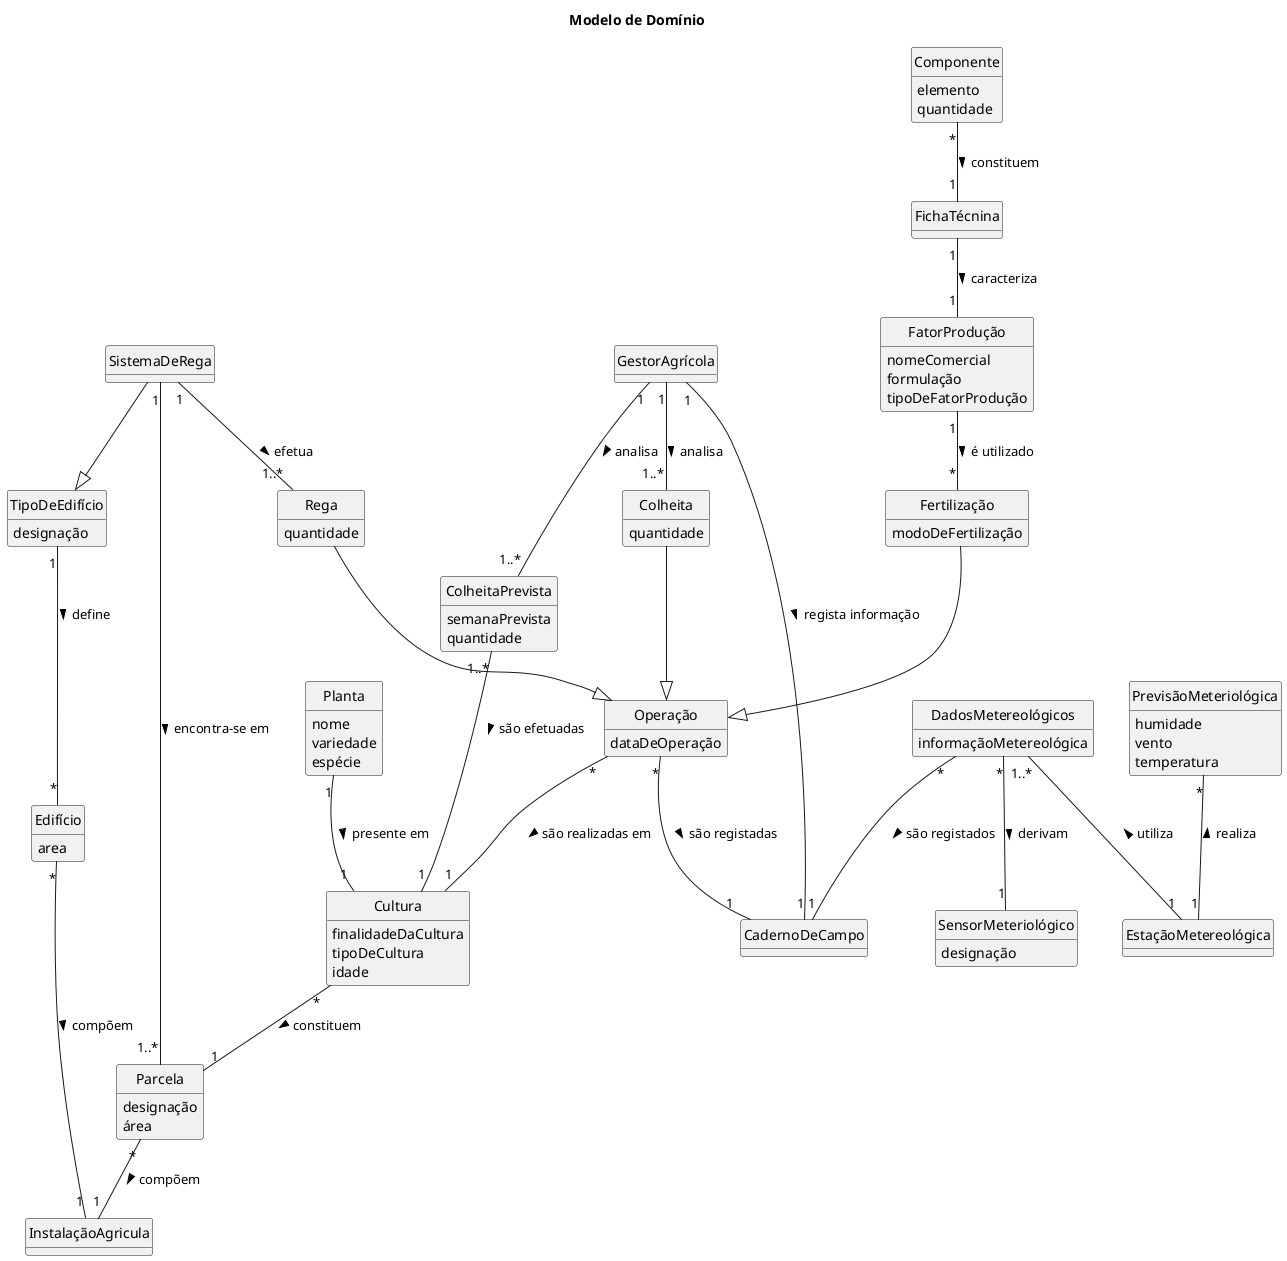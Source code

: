 @startuml
'skinparam linetype ortho
'left to right direction
hide circle
hide methods

title  Modelo de Domínio


class Parcela{
designação
área
}


class Cultura{
finalidadeDaCultura
tipoDeCultura
idade
}

class Planta{
nome
variedade
espécie

}

class FatorProdução{
nomeComercial
formulação
tipoDeFatorProdução
}

class FichaTécnina{}

class Componente{
elemento
quantidade
}

class Colheita{
quantidade
}

class ColheitaPrevista{
semanaPrevista
quantidade
}


class SistemaDeRega{}

class Operação{
dataDeOperação
}

class Fertilização{
modoDeFertilização
}

class Rega{
quantidade
'tipoDeRega
'distribuiçãoDaRega
}

'class Controlador{}

'class PlanoDeRega{
'tempoDeRega
'periodicidade
'}

class EstaçãoMetereológica{}

class SensorMeteriológico{
designação
}

class PrevisãoMeteriológica{
humidade
vento
temperatura
}

class CadernoDeCampo{

}

class DadosMetereológicos{
informaçãoMetereológica
}

class GestorAgrícola{}

class Edifício{
area
}

class InstalaçãoAgricula{
}

class TipoDeEdifício{
designação
}


TipoDeEdifício"1" -- "*"Edifício : define >

Parcela"*" -- "1"InstalaçãoAgricula : compõem >
Edifício"*" -- "1"InstalaçãoAgricula : compõem >

Cultura"*" -- "1"Parcela : constituem >
Planta"1" -- "1"Cultura : presente em >
FatorProdução"1" -- "*"Fertilização : é utilizado  >


FichaTécnina"1" -- "1"FatorProdução : caracteriza >
Componente"*" -- "1"FichaTécnina : constituem >

ColheitaPrevista"1..*" -- "1"Cultura : são efetuadas >
GestorAgrícola"1" -- "1..*"Colheita : analisa >
GestorAgrícola"1" -- "1..*"ColheitaPrevista : analisa >

SistemaDeRega --|> TipoDeEdifício
SistemaDeRega"1" -- "1..*" Rega : efetua >
'PlanoDeRega"1" -- "1" Controlador : segue <
'Controlador"1" -- "1"SistemaDeRega : gere >
SistemaDeRega"1" -- "1..*"Parcela : encontra-se em >

DadosMetereológicos"1..*" -- "1"EstaçãoMetereológica : utiliza <
PrevisãoMeteriológica"*" -- "1"EstaçãoMetereológica : realiza <
'PrevisãoMeteriológica"*" -- "1"PlanoDeRega : influenciam >

GestorAgrícola"1" -- "1" CadernoDeCampo : regista informação >

Colheita --|> Operação
Fertilização --|> Operação
Rega --|> Operação
Operação"*" -- "1" CadernoDeCampo : são registadas  >
Operação"*" -- "1" Cultura : são realizadas em >

DadosMetereológicos"*" -- "1"SensorMeteriológico : derivam >
DadosMetereológicos"*" -- "1"CadernoDeCampo : são registados >


@enduml